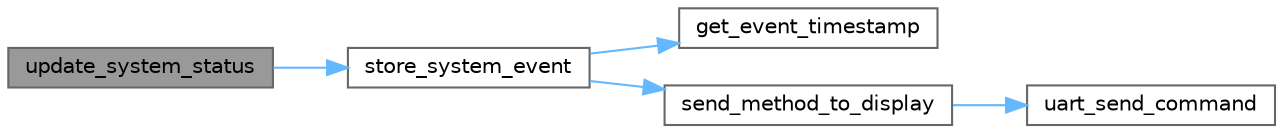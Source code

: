 digraph "update_system_status"
{
 // LATEX_PDF_SIZE
  bgcolor="transparent";
  edge [fontname=Helvetica,fontsize=10,labelfontname=Helvetica,labelfontsize=10];
  node [fontname=Helvetica,fontsize=10,shape=box,height=0.2,width=0.4];
  rankdir="LR";
  Node1 [id="Node000001",label="update_system_status",height=0.2,width=0.4,color="gray40", fillcolor="grey60", style="filled", fontcolor="black",tooltip="Updates the system status based on sensor data."];
  Node1 -> Node2 [id="edge5_Node000001_Node000002",color="steelblue1",style="solid",tooltip=" "];
  Node2 [id="Node000002",label="store_system_event",height=0.2,width=0.4,color="grey40", fillcolor="white", style="filled",URL="$system_8c.html#add779b9d830853ab883651b998ad43d8",tooltip="Stores a system event in the event log."];
  Node2 -> Node3 [id="edge6_Node000002_Node000003",color="steelblue1",style="solid",tooltip=" "];
  Node3 [id="Node000003",label="get_event_timestamp",height=0.2,width=0.4,color="grey40", fillcolor="white", style="filled",URL="$time__manager_8c.html#a7219d3bd77a4384411b452afbe1874ac",tooltip="Gets the current event timestamp."];
  Node2 -> Node4 [id="edge7_Node000002_Node000004",color="steelblue1",style="solid",tooltip=" "];
  Node4 [id="Node000004",label="send_method_to_display",height=0.2,width=0.4,color="grey40", fillcolor="white", style="filled",URL="$serial__send_8c.html#ab370b65d42bfe89671d6895bd06849a0",tooltip="Sends a method call to an object on the Nextion display."];
  Node4 -> Node5 [id="edge8_Node000004_Node000005",color="steelblue1",style="solid",tooltip=" "];
  Node5 [id="Node000005",label="uart_send_command",height=0.2,width=0.4,color="grey40", fillcolor="white", style="filled",URL="$serial__send_8c.html#a396d4a4f67f557de2870d2c47d9a7103",tooltip="Sends the termination command to the Nextion display."];
}
